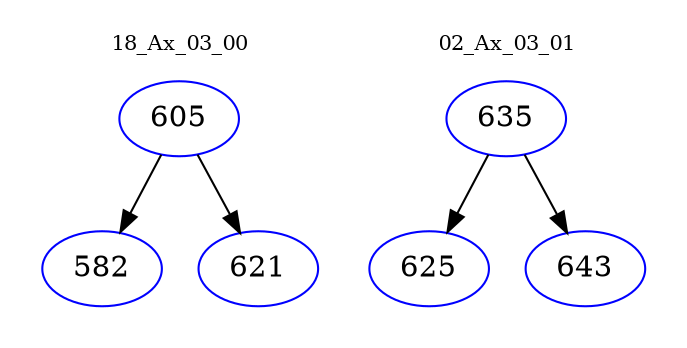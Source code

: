 digraph{
subgraph cluster_0 {
color = white
label = "18_Ax_03_00";
fontsize=10;
T0_605 [label="605", color="blue"]
T0_605 -> T0_582 [color="black"]
T0_582 [label="582", color="blue"]
T0_605 -> T0_621 [color="black"]
T0_621 [label="621", color="blue"]
}
subgraph cluster_1 {
color = white
label = "02_Ax_03_01";
fontsize=10;
T1_635 [label="635", color="blue"]
T1_635 -> T1_625 [color="black"]
T1_625 [label="625", color="blue"]
T1_635 -> T1_643 [color="black"]
T1_643 [label="643", color="blue"]
}
}
